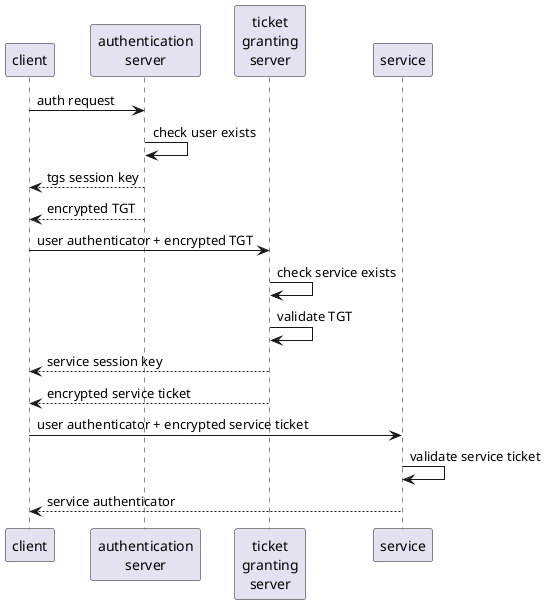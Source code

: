 @startuml

participant client as client
participant "authentication\nserver" as as
participant "ticket\ngranting\nserver" as tgs
participant service as service

client -> as: auth request
as -> as: check user exists
client <-- as: tgs session key
client <-- as: encrypted TGT
client -> tgs: user authenticator + encrypted TGT
tgs -> tgs: check service exists
tgs -> tgs: validate TGT
client <-- tgs: service session key
client <-- tgs: encrypted service ticket
client -> service: user authenticator + encrypted service ticket
service -> service: validate service ticket
client <-- service: service authenticator

@enduml